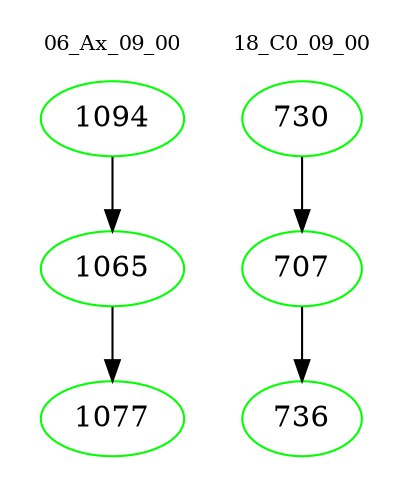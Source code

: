 digraph{
subgraph cluster_0 {
color = white
label = "06_Ax_09_00";
fontsize=10;
T0_1094 [label="1094", color="green"]
T0_1094 -> T0_1065 [color="black"]
T0_1065 [label="1065", color="green"]
T0_1065 -> T0_1077 [color="black"]
T0_1077 [label="1077", color="green"]
}
subgraph cluster_1 {
color = white
label = "18_C0_09_00";
fontsize=10;
T1_730 [label="730", color="green"]
T1_730 -> T1_707 [color="black"]
T1_707 [label="707", color="green"]
T1_707 -> T1_736 [color="black"]
T1_736 [label="736", color="green"]
}
}
